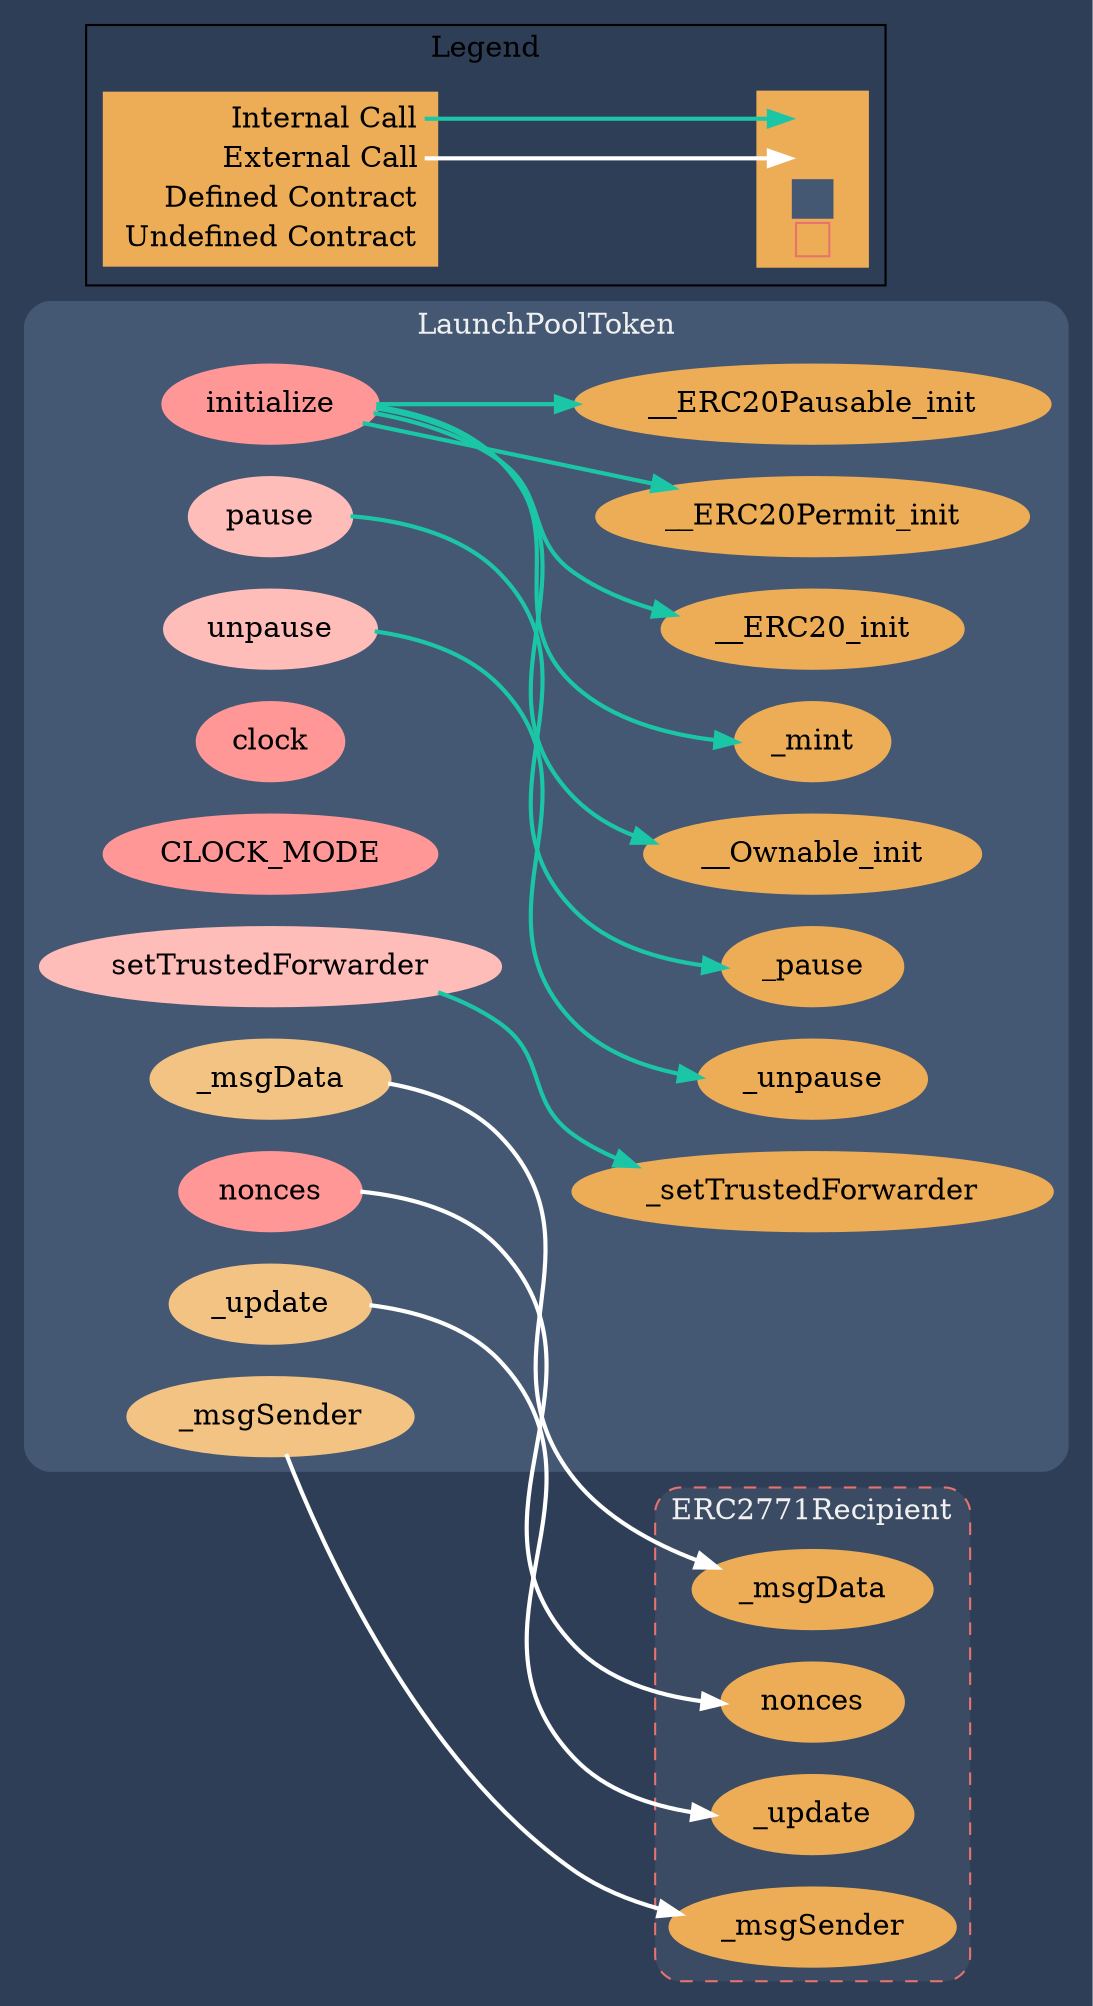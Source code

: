 digraph G {
  graph [ ratio = "auto", page = "100", compound =true, bgcolor = "#2e3e56" ];
  node [ style = "filled", fillcolor = "#edad56", color = "#edad56", penwidth =3 ];
  edge [ color = "#fcfcfc", penwidth =2, fontname = "helvetica Neue Ultra Light" ];
subgraph "clusterLaunchPoolToken" {
  graph [ label = "LaunchPoolToken", color = "#445773", fontcolor = "#f0f0f0", style = "rounded", bgcolor = "#445773" ];
  "LaunchPoolToken.initialize" [ label = "initialize", color = "#FF9797", fillcolor = "#FF9797" ];
  "LaunchPoolToken._msgSender" [ label = "_msgSender", color = "#f2c383", fillcolor = "#f2c383" ];
  "LaunchPoolToken._msgData" [ label = "_msgData", color = "#f2c383", fillcolor = "#f2c383" ];
  "LaunchPoolToken.clock" [ label = "clock", color = "#FF9797", fillcolor = "#FF9797" ];
  "LaunchPoolToken.CLOCK_MODE" [ label = "CLOCK_MODE", color = "#FF9797", fillcolor = "#FF9797" ];
  "LaunchPoolToken._update" [ label = "_update", color = "#f2c383", fillcolor = "#f2c383" ];
  "LaunchPoolToken.nonces" [ label = "nonces", color = "#FF9797", fillcolor = "#FF9797" ];
  "LaunchPoolToken.pause" [ label = "pause", color = "#ffbdb9", fillcolor = "#ffbdb9" ];
  "LaunchPoolToken.unpause" [ label = "unpause", color = "#ffbdb9", fillcolor = "#ffbdb9" ];
  "LaunchPoolToken.setTrustedForwarder" [ label = "setTrustedForwarder", color = "#ffbdb9", fillcolor = "#ffbdb9" ];
  "LaunchPoolToken.__ERC20_init" [ label = "__ERC20_init" ];
  "LaunchPoolToken.__ERC20Permit_init" [ label = "__ERC20Permit_init" ];
  "LaunchPoolToken.__ERC20Pausable_init" [ label = "__ERC20Pausable_init" ];
  "LaunchPoolToken.__Ownable_init" [ label = "__Ownable_init" ];
  "LaunchPoolToken._mint" [ label = "_mint" ];
  "LaunchPoolToken._pause" [ label = "_pause" ];
  "LaunchPoolToken._unpause" [ label = "_unpause" ];
  "LaunchPoolToken._setTrustedForwarder" [ label = "_setTrustedForwarder" ];
}

subgraph "clusterERC2771Recipient" {
  graph [ label = "ERC2771Recipient", color = "#e8726d", fontcolor = "#f0f0f0", style = "rounded,dashed", bgcolor = "#3b4b63" ];
  "ERC2771Recipient._msgSender" [ label = "_msgSender" ];
  "ERC2771Recipient._msgData" [ label = "_msgData" ];
  "ERC2771Recipient._update" [ label = "_update" ];
  "ERC2771Recipient.nonces" [ label = "nonces" ];
}

  "LaunchPoolToken.initialize";
  "LaunchPoolToken.__ERC20_init";
  "LaunchPoolToken.__ERC20Permit_init";
  "LaunchPoolToken.__ERC20Pausable_init";
  "LaunchPoolToken.__Ownable_init";
  "LaunchPoolToken._mint";
  "LaunchPoolToken._msgSender";
  "ERC2771Recipient._msgSender";
  "LaunchPoolToken._msgData";
  "ERC2771Recipient._msgData";
  "LaunchPoolToken._update";
  "ERC2771Recipient._update";
  "LaunchPoolToken.nonces";
  "ERC2771Recipient.nonces";
  "LaunchPoolToken.pause";
  "LaunchPoolToken._pause";
  "LaunchPoolToken.unpause";
  "LaunchPoolToken._unpause";
  "LaunchPoolToken.setTrustedForwarder";
  "LaunchPoolToken._setTrustedForwarder";
  "LaunchPoolToken.initialize" -> "LaunchPoolToken.__ERC20_init" [ color = "#1bc6a6" ];
  "LaunchPoolToken.initialize" -> "LaunchPoolToken.__ERC20Permit_init" [ color = "#1bc6a6" ];
  "LaunchPoolToken.initialize" -> "LaunchPoolToken.__ERC20Pausable_init" [ color = "#1bc6a6" ];
  "LaunchPoolToken.initialize" -> "LaunchPoolToken.__Ownable_init" [ color = "#1bc6a6" ];
  "LaunchPoolToken.initialize" -> "LaunchPoolToken._mint" [ color = "#1bc6a6" ];
  "LaunchPoolToken._msgSender" -> "ERC2771Recipient._msgSender" [ color = "white" ];
  "LaunchPoolToken._msgData" -> "ERC2771Recipient._msgData" [ color = "white" ];
  "LaunchPoolToken._update" -> "ERC2771Recipient._update" [ color = "white" ];
  "LaunchPoolToken.nonces" -> "ERC2771Recipient.nonces" [ color = "white" ];
  "LaunchPoolToken.pause" -> "LaunchPoolToken._pause" [ color = "#1bc6a6" ];
  "LaunchPoolToken.unpause" -> "LaunchPoolToken._unpause" [ color = "#1bc6a6" ];
  "LaunchPoolToken.setTrustedForwarder" -> "LaunchPoolToken._setTrustedForwarder" [ color = "#1bc6a6" ];


rankdir=LR
node [shape=plaintext]
subgraph cluster_01 { 
label = "Legend";
key [label=<<table border="0" cellpadding="2" cellspacing="0" cellborder="0">
  <tr><td align="right" port="i1">Internal Call</td></tr>
  <tr><td align="right" port="i2">External Call</td></tr>
  <tr><td align="right" port="i3">Defined Contract</td></tr>
  <tr><td align="right" port="i4">Undefined Contract</td></tr>
  </table>>]
key2 [label=<<table border="0" cellpadding="2" cellspacing="0" cellborder="0">
  <tr><td port="i1">&nbsp;&nbsp;&nbsp;</td></tr>
  <tr><td port="i2">&nbsp;&nbsp;&nbsp;</td></tr>
  <tr><td port="i3" bgcolor="#445773">&nbsp;&nbsp;&nbsp;</td></tr>
  <tr><td port="i4">
    <table border="1" cellborder="0" cellspacing="0" cellpadding="7" color="#e8726d">
      <tr>
       <td></td>
      </tr>
     </table>
  </td></tr>
  </table>>]
key:i1:e -> key2:i1:w [color="#1bc6a6"]
key:i2:e -> key2:i2:w [color="white"]
}
}
